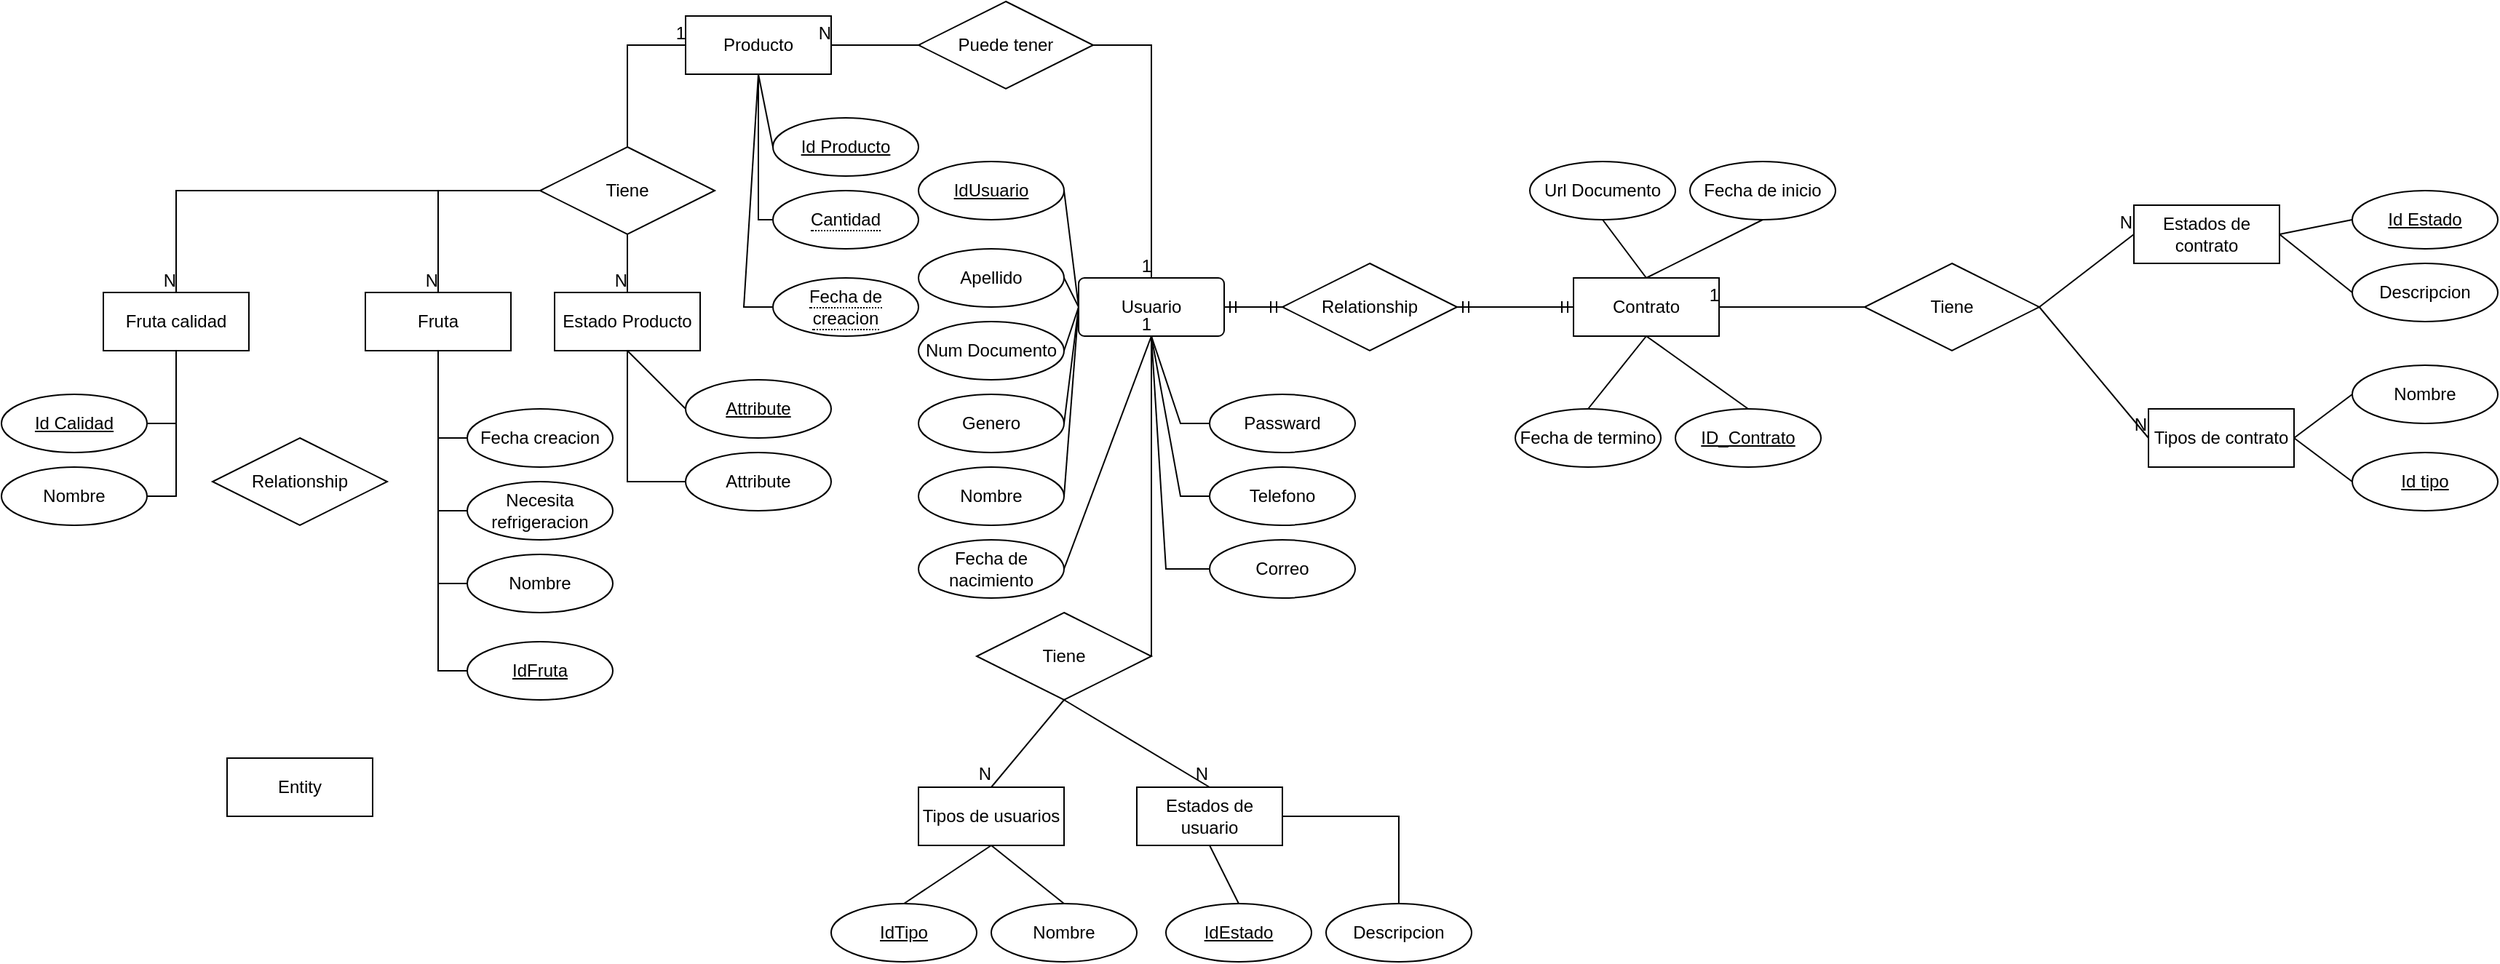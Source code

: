 <mxfile version="15.9.4" type="github">
  <diagram id="R2lEEEUBdFMjLlhIrx00" name="Page-1">
    <mxGraphModel dx="2824" dy="1091" grid="1" gridSize="10" guides="1" tooltips="1" connect="1" arrows="1" fold="1" page="1" pageScale="1" pageWidth="850" pageHeight="1100" math="0" shadow="0" extFonts="Permanent Marker^https://fonts.googleapis.com/css?family=Permanent+Marker">
      <root>
        <mxCell id="0" />
        <mxCell id="1" parent="0" />
        <mxCell id="aYr2zcl_cZT3gbwT4TpR-2" value="Contrato" style="whiteSpace=wrap;html=1;align=center;" vertex="1" parent="1">
          <mxGeometry x="450" y="210" width="100" height="40" as="geometry" />
        </mxCell>
        <mxCell id="aYr2zcl_cZT3gbwT4TpR-3" value="Tiene" style="shape=rhombus;perimeter=rhombusPerimeter;whiteSpace=wrap;html=1;align=center;" vertex="1" parent="1">
          <mxGeometry x="650" y="200" width="120" height="60" as="geometry" />
        </mxCell>
        <mxCell id="aYr2zcl_cZT3gbwT4TpR-4" value="Estados de contrato" style="whiteSpace=wrap;html=1;align=center;" vertex="1" parent="1">
          <mxGeometry x="835" y="160" width="100" height="40" as="geometry" />
        </mxCell>
        <mxCell id="aYr2zcl_cZT3gbwT4TpR-5" value="Tipos de contrato" style="whiteSpace=wrap;html=1;align=center;" vertex="1" parent="1">
          <mxGeometry x="845" y="300" width="100" height="40" as="geometry" />
        </mxCell>
        <mxCell id="aYr2zcl_cZT3gbwT4TpR-14" value="ID_Contrato&lt;br&gt;" style="ellipse;whiteSpace=wrap;html=1;align=center;fontStyle=4;" vertex="1" parent="1">
          <mxGeometry x="520" y="300" width="100" height="40" as="geometry" />
        </mxCell>
        <mxCell id="aYr2zcl_cZT3gbwT4TpR-15" value="Fecha de termino" style="ellipse;whiteSpace=wrap;html=1;align=center;" vertex="1" parent="1">
          <mxGeometry x="410" y="300" width="100" height="40" as="geometry" />
        </mxCell>
        <mxCell id="aYr2zcl_cZT3gbwT4TpR-16" value="Fecha de inicio" style="ellipse;whiteSpace=wrap;html=1;align=center;" vertex="1" parent="1">
          <mxGeometry x="530" y="130" width="100" height="40" as="geometry" />
        </mxCell>
        <mxCell id="aYr2zcl_cZT3gbwT4TpR-17" value="Url Documento" style="ellipse;whiteSpace=wrap;html=1;align=center;" vertex="1" parent="1">
          <mxGeometry x="420" y="130" width="100" height="40" as="geometry" />
        </mxCell>
        <mxCell id="aYr2zcl_cZT3gbwT4TpR-20" value="Descripcion" style="ellipse;whiteSpace=wrap;html=1;align=center;" vertex="1" parent="1">
          <mxGeometry x="985" y="200" width="100" height="40" as="geometry" />
        </mxCell>
        <mxCell id="aYr2zcl_cZT3gbwT4TpR-21" value="Id Estado" style="ellipse;whiteSpace=wrap;html=1;align=center;fontStyle=4;" vertex="1" parent="1">
          <mxGeometry x="985" y="150" width="100" height="40" as="geometry" />
        </mxCell>
        <mxCell id="aYr2zcl_cZT3gbwT4TpR-22" value="Nombre" style="ellipse;whiteSpace=wrap;html=1;align=center;" vertex="1" parent="1">
          <mxGeometry x="985" y="270" width="100" height="40" as="geometry" />
        </mxCell>
        <mxCell id="aYr2zcl_cZT3gbwT4TpR-23" value="Id tipo" style="ellipse;whiteSpace=wrap;html=1;align=center;fontStyle=4;" vertex="1" parent="1">
          <mxGeometry x="985" y="330" width="100" height="40" as="geometry" />
        </mxCell>
        <mxCell id="aYr2zcl_cZT3gbwT4TpR-24" value="" style="endArrow=none;html=1;rounded=0;exitX=0;exitY=0.5;exitDx=0;exitDy=0;entryX=1;entryY=0.5;entryDx=0;entryDy=0;" edge="1" parent="1" source="aYr2zcl_cZT3gbwT4TpR-23" target="aYr2zcl_cZT3gbwT4TpR-5">
          <mxGeometry relative="1" as="geometry">
            <mxPoint x="775" y="420" as="sourcePoint" />
            <mxPoint x="935" y="420" as="targetPoint" />
          </mxGeometry>
        </mxCell>
        <mxCell id="aYr2zcl_cZT3gbwT4TpR-26" value="" style="endArrow=none;html=1;rounded=0;exitX=0;exitY=0.5;exitDx=0;exitDy=0;entryX=1;entryY=0.5;entryDx=0;entryDy=0;" edge="1" parent="1" source="aYr2zcl_cZT3gbwT4TpR-21" target="aYr2zcl_cZT3gbwT4TpR-4">
          <mxGeometry relative="1" as="geometry">
            <mxPoint x="715" y="490" as="sourcePoint" />
            <mxPoint x="875" y="490" as="targetPoint" />
          </mxGeometry>
        </mxCell>
        <mxCell id="aYr2zcl_cZT3gbwT4TpR-29" value="" style="endArrow=none;html=1;rounded=0;entryX=1;entryY=0.5;entryDx=0;entryDy=0;exitX=0;exitY=0.5;exitDx=0;exitDy=0;" edge="1" parent="1" source="aYr2zcl_cZT3gbwT4TpR-3" target="aYr2zcl_cZT3gbwT4TpR-2">
          <mxGeometry relative="1" as="geometry">
            <mxPoint x="520" y="400" as="sourcePoint" />
            <mxPoint x="680" y="400" as="targetPoint" />
          </mxGeometry>
        </mxCell>
        <mxCell id="aYr2zcl_cZT3gbwT4TpR-30" value="1" style="resizable=0;html=1;align=right;verticalAlign=bottom;" connectable="0" vertex="1" parent="aYr2zcl_cZT3gbwT4TpR-29">
          <mxGeometry x="1" relative="1" as="geometry" />
        </mxCell>
        <mxCell id="aYr2zcl_cZT3gbwT4TpR-31" value="" style="endArrow=none;html=1;rounded=0;exitX=1;exitY=0.5;exitDx=0;exitDy=0;entryX=0;entryY=0.5;entryDx=0;entryDy=0;" edge="1" parent="1" source="aYr2zcl_cZT3gbwT4TpR-3" target="aYr2zcl_cZT3gbwT4TpR-4">
          <mxGeometry relative="1" as="geometry">
            <mxPoint x="725" y="119.5" as="sourcePoint" />
            <mxPoint x="885" y="119.5" as="targetPoint" />
          </mxGeometry>
        </mxCell>
        <mxCell id="aYr2zcl_cZT3gbwT4TpR-32" value="N" style="resizable=0;html=1;align=right;verticalAlign=bottom;" connectable="0" vertex="1" parent="aYr2zcl_cZT3gbwT4TpR-31">
          <mxGeometry x="1" relative="1" as="geometry" />
        </mxCell>
        <mxCell id="aYr2zcl_cZT3gbwT4TpR-33" value="" style="endArrow=none;html=1;rounded=0;entryX=0;entryY=0.5;entryDx=0;entryDy=0;exitX=1;exitY=0.5;exitDx=0;exitDy=0;" edge="1" parent="1" source="aYr2zcl_cZT3gbwT4TpR-3" target="aYr2zcl_cZT3gbwT4TpR-5">
          <mxGeometry relative="1" as="geometry">
            <mxPoint x="725" y="120" as="sourcePoint" />
            <mxPoint x="745" y="310" as="targetPoint" />
          </mxGeometry>
        </mxCell>
        <mxCell id="aYr2zcl_cZT3gbwT4TpR-34" value="N" style="resizable=0;html=1;align=right;verticalAlign=bottom;" connectable="0" vertex="1" parent="aYr2zcl_cZT3gbwT4TpR-33">
          <mxGeometry x="1" relative="1" as="geometry" />
        </mxCell>
        <mxCell id="aYr2zcl_cZT3gbwT4TpR-35" value="" style="endArrow=none;html=1;rounded=0;exitX=0;exitY=0.5;exitDx=0;exitDy=0;entryX=1;entryY=0.5;entryDx=0;entryDy=0;" edge="1" parent="1" source="aYr2zcl_cZT3gbwT4TpR-20" target="aYr2zcl_cZT3gbwT4TpR-4">
          <mxGeometry relative="1" as="geometry">
            <mxPoint x="985" y="219.5" as="sourcePoint" />
            <mxPoint x="1145" y="219.5" as="targetPoint" />
          </mxGeometry>
        </mxCell>
        <mxCell id="aYr2zcl_cZT3gbwT4TpR-36" value="" style="endArrow=none;html=1;rounded=0;exitX=1;exitY=0.5;exitDx=0;exitDy=0;entryX=0;entryY=0.5;entryDx=0;entryDy=0;" edge="1" parent="1" source="aYr2zcl_cZT3gbwT4TpR-5" target="aYr2zcl_cZT3gbwT4TpR-22">
          <mxGeometry relative="1" as="geometry">
            <mxPoint x="735" y="510" as="sourcePoint" />
            <mxPoint x="895" y="510" as="targetPoint" />
          </mxGeometry>
        </mxCell>
        <mxCell id="aYr2zcl_cZT3gbwT4TpR-37" value="" style="endArrow=none;html=1;rounded=0;exitX=0.5;exitY=1;exitDx=0;exitDy=0;entryX=0.5;entryY=0;entryDx=0;entryDy=0;" edge="1" parent="1" source="aYr2zcl_cZT3gbwT4TpR-16" target="aYr2zcl_cZT3gbwT4TpR-2">
          <mxGeometry relative="1" as="geometry">
            <mxPoint x="900" y="140" as="sourcePoint" />
            <mxPoint x="810" y="180" as="targetPoint" />
            <Array as="points" />
          </mxGeometry>
        </mxCell>
        <mxCell id="aYr2zcl_cZT3gbwT4TpR-38" value="" style="endArrow=none;html=1;rounded=0;exitX=0.5;exitY=1;exitDx=0;exitDy=0;entryX=0.5;entryY=0;entryDx=0;entryDy=0;" edge="1" parent="1" source="aYr2zcl_cZT3gbwT4TpR-17" target="aYr2zcl_cZT3gbwT4TpR-2">
          <mxGeometry relative="1" as="geometry">
            <mxPoint x="910" y="150" as="sourcePoint" />
            <mxPoint x="820" y="190" as="targetPoint" />
          </mxGeometry>
        </mxCell>
        <mxCell id="aYr2zcl_cZT3gbwT4TpR-39" value="" style="endArrow=none;html=1;rounded=0;exitX=0.5;exitY=0;exitDx=0;exitDy=0;entryX=0.5;entryY=1;entryDx=0;entryDy=0;" edge="1" parent="1" source="aYr2zcl_cZT3gbwT4TpR-15" target="aYr2zcl_cZT3gbwT4TpR-2">
          <mxGeometry relative="1" as="geometry">
            <mxPoint x="920" y="160" as="sourcePoint" />
            <mxPoint x="830" y="200" as="targetPoint" />
          </mxGeometry>
        </mxCell>
        <mxCell id="aYr2zcl_cZT3gbwT4TpR-40" value="" style="endArrow=none;html=1;rounded=0;exitX=0.5;exitY=0;exitDx=0;exitDy=0;entryX=0.5;entryY=1;entryDx=0;entryDy=0;" edge="1" parent="1" source="aYr2zcl_cZT3gbwT4TpR-14" target="aYr2zcl_cZT3gbwT4TpR-2">
          <mxGeometry relative="1" as="geometry">
            <mxPoint x="930" y="170" as="sourcePoint" />
            <mxPoint x="840" y="210" as="targetPoint" />
          </mxGeometry>
        </mxCell>
        <mxCell id="aYr2zcl_cZT3gbwT4TpR-41" value="Relationship" style="shape=rhombus;perimeter=rhombusPerimeter;whiteSpace=wrap;html=1;align=center;" vertex="1" parent="1">
          <mxGeometry x="250" y="200" width="120" height="60" as="geometry" />
        </mxCell>
        <mxCell id="aYr2zcl_cZT3gbwT4TpR-42" value="Usuario" style="rounded=1;arcSize=10;whiteSpace=wrap;html=1;align=center;" vertex="1" parent="1">
          <mxGeometry x="110" y="210" width="100" height="40" as="geometry" />
        </mxCell>
        <mxCell id="aYr2zcl_cZT3gbwT4TpR-43" value="Tiene" style="shape=rhombus;perimeter=rhombusPerimeter;whiteSpace=wrap;html=1;align=center;" vertex="1" parent="1">
          <mxGeometry x="40" y="440" width="120" height="60" as="geometry" />
        </mxCell>
        <mxCell id="aYr2zcl_cZT3gbwT4TpR-44" value="Tipos de usuarios" style="whiteSpace=wrap;html=1;align=center;" vertex="1" parent="1">
          <mxGeometry y="560" width="100" height="40" as="geometry" />
        </mxCell>
        <mxCell id="aYr2zcl_cZT3gbwT4TpR-45" value="Estados de usuario" style="whiteSpace=wrap;html=1;align=center;" vertex="1" parent="1">
          <mxGeometry x="150" y="560" width="100" height="40" as="geometry" />
        </mxCell>
        <mxCell id="aYr2zcl_cZT3gbwT4TpR-46" value="" style="endArrow=none;html=1;rounded=0;entryX=0.5;entryY=1;entryDx=0;entryDy=0;exitX=1;exitY=0.5;exitDx=0;exitDy=0;" edge="1" parent="1" source="aYr2zcl_cZT3gbwT4TpR-43" target="aYr2zcl_cZT3gbwT4TpR-42">
          <mxGeometry relative="1" as="geometry">
            <mxPoint x="100" y="510" as="sourcePoint" />
            <mxPoint x="260" y="510" as="targetPoint" />
          </mxGeometry>
        </mxCell>
        <mxCell id="aYr2zcl_cZT3gbwT4TpR-47" value="1" style="resizable=0;html=1;align=right;verticalAlign=bottom;" connectable="0" vertex="1" parent="aYr2zcl_cZT3gbwT4TpR-46">
          <mxGeometry x="1" relative="1" as="geometry" />
        </mxCell>
        <mxCell id="aYr2zcl_cZT3gbwT4TpR-48" value="" style="endArrow=none;html=1;rounded=0;exitX=0.5;exitY=1;exitDx=0;exitDy=0;entryX=0.5;entryY=0;entryDx=0;entryDy=0;" edge="1" parent="1" source="aYr2zcl_cZT3gbwT4TpR-43" target="aYr2zcl_cZT3gbwT4TpR-44">
          <mxGeometry relative="1" as="geometry">
            <mxPoint x="60" y="500" as="sourcePoint" />
            <mxPoint x="220" y="500" as="targetPoint" />
          </mxGeometry>
        </mxCell>
        <mxCell id="aYr2zcl_cZT3gbwT4TpR-49" value="N" style="resizable=0;html=1;align=right;verticalAlign=bottom;" connectable="0" vertex="1" parent="aYr2zcl_cZT3gbwT4TpR-48">
          <mxGeometry x="1" relative="1" as="geometry" />
        </mxCell>
        <mxCell id="aYr2zcl_cZT3gbwT4TpR-55" value="" style="edgeStyle=entityRelationEdgeStyle;fontSize=12;html=1;endArrow=ERmandOne;startArrow=ERmandOne;rounded=0;entryX=0;entryY=0.5;entryDx=0;entryDy=0;exitX=1;exitY=0.5;exitDx=0;exitDy=0;" edge="1" parent="1" source="aYr2zcl_cZT3gbwT4TpR-41" target="aYr2zcl_cZT3gbwT4TpR-2">
          <mxGeometry width="100" height="100" relative="1" as="geometry">
            <mxPoint x="140" y="670" as="sourcePoint" />
            <mxPoint x="240" y="570" as="targetPoint" />
          </mxGeometry>
        </mxCell>
        <mxCell id="aYr2zcl_cZT3gbwT4TpR-56" value="" style="edgeStyle=entityRelationEdgeStyle;fontSize=12;html=1;endArrow=ERmandOne;startArrow=ERmandOne;rounded=0;entryX=0;entryY=0.5;entryDx=0;entryDy=0;exitX=1;exitY=0.5;exitDx=0;exitDy=0;" edge="1" parent="1" source="aYr2zcl_cZT3gbwT4TpR-42" target="aYr2zcl_cZT3gbwT4TpR-41">
          <mxGeometry width="100" height="100" relative="1" as="geometry">
            <mxPoint x="380" y="240" as="sourcePoint" />
            <mxPoint x="460" y="240" as="targetPoint" />
          </mxGeometry>
        </mxCell>
        <mxCell id="aYr2zcl_cZT3gbwT4TpR-57" value="IdTipo" style="ellipse;whiteSpace=wrap;html=1;align=center;fontStyle=4;" vertex="1" parent="1">
          <mxGeometry x="-60" y="640" width="100" height="40" as="geometry" />
        </mxCell>
        <mxCell id="aYr2zcl_cZT3gbwT4TpR-58" value="Nombre" style="ellipse;whiteSpace=wrap;html=1;align=center;" vertex="1" parent="1">
          <mxGeometry x="50" y="640" width="100" height="40" as="geometry" />
        </mxCell>
        <mxCell id="aYr2zcl_cZT3gbwT4TpR-59" value="IdEstado" style="ellipse;whiteSpace=wrap;html=1;align=center;fontStyle=4;" vertex="1" parent="1">
          <mxGeometry x="170" y="640" width="100" height="40" as="geometry" />
        </mxCell>
        <mxCell id="aYr2zcl_cZT3gbwT4TpR-60" value="Descripcion" style="ellipse;whiteSpace=wrap;html=1;align=center;" vertex="1" parent="1">
          <mxGeometry x="280" y="640" width="100" height="40" as="geometry" />
        </mxCell>
        <mxCell id="aYr2zcl_cZT3gbwT4TpR-61" value="" style="endArrow=none;html=1;rounded=0;exitX=1;exitY=0.5;exitDx=0;exitDy=0;entryX=0.5;entryY=0;entryDx=0;entryDy=0;" edge="1" parent="1" source="aYr2zcl_cZT3gbwT4TpR-45" target="aYr2zcl_cZT3gbwT4TpR-60">
          <mxGeometry relative="1" as="geometry">
            <mxPoint x="100" y="710" as="sourcePoint" />
            <mxPoint x="260" y="710" as="targetPoint" />
            <Array as="points">
              <mxPoint x="330" y="580" />
            </Array>
          </mxGeometry>
        </mxCell>
        <mxCell id="aYr2zcl_cZT3gbwT4TpR-62" value="" style="endArrow=none;html=1;rounded=0;exitX=0.5;exitY=1;exitDx=0;exitDy=0;entryX=0.5;entryY=0;entryDx=0;entryDy=0;" edge="1" parent="1" source="aYr2zcl_cZT3gbwT4TpR-45" target="aYr2zcl_cZT3gbwT4TpR-59">
          <mxGeometry relative="1" as="geometry">
            <mxPoint x="260" y="590" as="sourcePoint" />
            <mxPoint x="310" y="580" as="targetPoint" />
          </mxGeometry>
        </mxCell>
        <mxCell id="aYr2zcl_cZT3gbwT4TpR-63" value="" style="endArrow=none;html=1;rounded=0;exitX=0.5;exitY=1;exitDx=0;exitDy=0;entryX=0.5;entryY=0;entryDx=0;entryDy=0;" edge="1" parent="1" source="aYr2zcl_cZT3gbwT4TpR-44" target="aYr2zcl_cZT3gbwT4TpR-58">
          <mxGeometry relative="1" as="geometry">
            <mxPoint x="270" y="600" as="sourcePoint" />
            <mxPoint x="320" y="590" as="targetPoint" />
            <Array as="points" />
          </mxGeometry>
        </mxCell>
        <mxCell id="aYr2zcl_cZT3gbwT4TpR-64" value="" style="endArrow=none;html=1;rounded=0;exitX=0.5;exitY=1;exitDx=0;exitDy=0;entryX=0.5;entryY=0;entryDx=0;entryDy=0;" edge="1" parent="1" source="aYr2zcl_cZT3gbwT4TpR-44" target="aYr2zcl_cZT3gbwT4TpR-57">
          <mxGeometry relative="1" as="geometry">
            <mxPoint x="280" y="610" as="sourcePoint" />
            <mxPoint x="330" y="600" as="targetPoint" />
          </mxGeometry>
        </mxCell>
        <mxCell id="aYr2zcl_cZT3gbwT4TpR-65" value="IdUsuario" style="ellipse;whiteSpace=wrap;html=1;align=center;fontStyle=4;" vertex="1" parent="1">
          <mxGeometry y="130" width="100" height="40" as="geometry" />
        </mxCell>
        <mxCell id="aYr2zcl_cZT3gbwT4TpR-66" value="Correo" style="ellipse;whiteSpace=wrap;html=1;align=center;" vertex="1" parent="1">
          <mxGeometry x="200" y="390" width="100" height="40" as="geometry" />
        </mxCell>
        <mxCell id="aYr2zcl_cZT3gbwT4TpR-67" value="Genero" style="ellipse;whiteSpace=wrap;html=1;align=center;" vertex="1" parent="1">
          <mxGeometry y="290" width="100" height="40" as="geometry" />
        </mxCell>
        <mxCell id="aYr2zcl_cZT3gbwT4TpR-68" value="Fecha de nacimiento" style="ellipse;whiteSpace=wrap;html=1;align=center;direction=west;" vertex="1" parent="1">
          <mxGeometry y="390" width="100" height="40" as="geometry" />
        </mxCell>
        <mxCell id="aYr2zcl_cZT3gbwT4TpR-69" value="Apellido" style="ellipse;whiteSpace=wrap;html=1;align=center;" vertex="1" parent="1">
          <mxGeometry y="190" width="100" height="40" as="geometry" />
        </mxCell>
        <mxCell id="aYr2zcl_cZT3gbwT4TpR-70" value="Nombre" style="ellipse;whiteSpace=wrap;html=1;align=center;" vertex="1" parent="1">
          <mxGeometry y="340" width="100" height="40" as="geometry" />
        </mxCell>
        <mxCell id="aYr2zcl_cZT3gbwT4TpR-71" value="Num Documento" style="ellipse;whiteSpace=wrap;html=1;align=center;" vertex="1" parent="1">
          <mxGeometry y="240" width="100" height="40" as="geometry" />
        </mxCell>
        <mxCell id="aYr2zcl_cZT3gbwT4TpR-72" value="Telefono" style="ellipse;whiteSpace=wrap;html=1;align=center;" vertex="1" parent="1">
          <mxGeometry x="200" y="340" width="100" height="40" as="geometry" />
        </mxCell>
        <mxCell id="aYr2zcl_cZT3gbwT4TpR-73" value="Passward" style="ellipse;whiteSpace=wrap;html=1;align=center;" vertex="1" parent="1">
          <mxGeometry x="200" y="290" width="100" height="40" as="geometry" />
        </mxCell>
        <mxCell id="aYr2zcl_cZT3gbwT4TpR-74" value="" style="endArrow=none;html=1;rounded=0;exitX=1;exitY=0.5;exitDx=0;exitDy=0;entryX=0;entryY=0.5;entryDx=0;entryDy=0;" edge="1" parent="1" source="aYr2zcl_cZT3gbwT4TpR-69" target="aYr2zcl_cZT3gbwT4TpR-42">
          <mxGeometry relative="1" as="geometry">
            <mxPoint x="90" y="460" as="sourcePoint" />
            <mxPoint x="140" y="500" as="targetPoint" />
          </mxGeometry>
        </mxCell>
        <mxCell id="aYr2zcl_cZT3gbwT4TpR-75" value="" style="endArrow=none;html=1;rounded=0;exitX=1;exitY=0.5;exitDx=0;exitDy=0;entryX=0;entryY=0.5;entryDx=0;entryDy=0;" edge="1" parent="1" source="aYr2zcl_cZT3gbwT4TpR-71" target="aYr2zcl_cZT3gbwT4TpR-42">
          <mxGeometry relative="1" as="geometry">
            <mxPoint x="100" y="470" as="sourcePoint" />
            <mxPoint x="150" y="510" as="targetPoint" />
          </mxGeometry>
        </mxCell>
        <mxCell id="aYr2zcl_cZT3gbwT4TpR-76" value="" style="endArrow=none;html=1;rounded=0;exitX=1;exitY=0.5;exitDx=0;exitDy=0;entryX=0;entryY=0.5;entryDx=0;entryDy=0;" edge="1" parent="1" source="aYr2zcl_cZT3gbwT4TpR-65" target="aYr2zcl_cZT3gbwT4TpR-42">
          <mxGeometry relative="1" as="geometry">
            <mxPoint x="100" y="220" as="sourcePoint" />
            <mxPoint x="120" y="240" as="targetPoint" />
          </mxGeometry>
        </mxCell>
        <mxCell id="aYr2zcl_cZT3gbwT4TpR-77" value="" style="endArrow=none;html=1;rounded=0;entryX=0;entryY=0.5;entryDx=0;entryDy=0;exitX=1;exitY=0.5;exitDx=0;exitDy=0;" edge="1" parent="1" source="aYr2zcl_cZT3gbwT4TpR-67" target="aYr2zcl_cZT3gbwT4TpR-42">
          <mxGeometry relative="1" as="geometry">
            <mxPoint x="100" y="280" as="sourcePoint" />
            <mxPoint x="120" y="240" as="targetPoint" />
          </mxGeometry>
        </mxCell>
        <mxCell id="aYr2zcl_cZT3gbwT4TpR-78" value="" style="endArrow=none;html=1;rounded=0;exitX=1;exitY=0.5;exitDx=0;exitDy=0;entryX=0;entryY=0.5;entryDx=0;entryDy=0;" edge="1" parent="1" source="aYr2zcl_cZT3gbwT4TpR-70" target="aYr2zcl_cZT3gbwT4TpR-42">
          <mxGeometry relative="1" as="geometry">
            <mxPoint x="100" y="160" as="sourcePoint" />
            <mxPoint x="170" y="180" as="targetPoint" />
          </mxGeometry>
        </mxCell>
        <mxCell id="aYr2zcl_cZT3gbwT4TpR-79" value="" style="endArrow=none;html=1;rounded=0;exitX=0.5;exitY=1;exitDx=0;exitDy=0;entryX=0;entryY=0.5;entryDx=0;entryDy=0;" edge="1" parent="1" source="aYr2zcl_cZT3gbwT4TpR-42" target="aYr2zcl_cZT3gbwT4TpR-73">
          <mxGeometry relative="1" as="geometry">
            <mxPoint x="100" y="160" as="sourcePoint" />
            <mxPoint x="150" y="140" as="targetPoint" />
            <Array as="points">
              <mxPoint x="180" y="310" />
            </Array>
          </mxGeometry>
        </mxCell>
        <mxCell id="aYr2zcl_cZT3gbwT4TpR-83" value="" style="endArrow=none;html=1;rounded=0;exitX=0.5;exitY=1;exitDx=0;exitDy=0;entryX=0;entryY=0.5;entryDx=0;entryDy=0;" edge="1" parent="1" source="aYr2zcl_cZT3gbwT4TpR-42" target="aYr2zcl_cZT3gbwT4TpR-68">
          <mxGeometry relative="1" as="geometry">
            <mxPoint x="120" y="240" as="sourcePoint" />
            <mxPoint x="124.645" y="164.142" as="targetPoint" />
          </mxGeometry>
        </mxCell>
        <mxCell id="aYr2zcl_cZT3gbwT4TpR-84" value="" style="endArrow=none;html=1;rounded=0;exitX=0.5;exitY=1;exitDx=0;exitDy=0;entryX=0;entryY=0.5;entryDx=0;entryDy=0;" edge="1" parent="1" source="aYr2zcl_cZT3gbwT4TpR-42" target="aYr2zcl_cZT3gbwT4TpR-66">
          <mxGeometry relative="1" as="geometry">
            <mxPoint x="170" y="260" as="sourcePoint" />
            <mxPoint x="260" y="370" as="targetPoint" />
            <Array as="points">
              <mxPoint x="170" y="410" />
            </Array>
          </mxGeometry>
        </mxCell>
        <mxCell id="aYr2zcl_cZT3gbwT4TpR-85" value="" style="endArrow=none;html=1;rounded=0;exitX=0.5;exitY=1;exitDx=0;exitDy=0;entryX=0;entryY=0.5;entryDx=0;entryDy=0;" edge="1" parent="1" source="aYr2zcl_cZT3gbwT4TpR-42" target="aYr2zcl_cZT3gbwT4TpR-72">
          <mxGeometry relative="1" as="geometry">
            <mxPoint x="170" y="260" as="sourcePoint" />
            <mxPoint x="260" y="350" as="targetPoint" />
            <Array as="points">
              <mxPoint x="180" y="360" />
            </Array>
          </mxGeometry>
        </mxCell>
        <mxCell id="aYr2zcl_cZT3gbwT4TpR-86" value="" style="endArrow=none;html=1;rounded=0;exitX=0.5;exitY=1;exitDx=0;exitDy=0;entryX=0.5;entryY=0;entryDx=0;entryDy=0;" edge="1" parent="1" source="aYr2zcl_cZT3gbwT4TpR-43" target="aYr2zcl_cZT3gbwT4TpR-45">
          <mxGeometry relative="1" as="geometry">
            <mxPoint x="100.0" y="310" as="sourcePoint" />
            <mxPoint x="60.0" y="570.0" as="targetPoint" />
          </mxGeometry>
        </mxCell>
        <mxCell id="aYr2zcl_cZT3gbwT4TpR-87" value="N" style="resizable=0;html=1;align=right;verticalAlign=bottom;" connectable="0" vertex="1" parent="aYr2zcl_cZT3gbwT4TpR-86">
          <mxGeometry x="1" relative="1" as="geometry" />
        </mxCell>
        <mxCell id="aYr2zcl_cZT3gbwT4TpR-90" value="Puede tener" style="shape=rhombus;perimeter=rhombusPerimeter;whiteSpace=wrap;html=1;align=center;" vertex="1" parent="1">
          <mxGeometry y="20" width="120" height="60" as="geometry" />
        </mxCell>
        <mxCell id="aYr2zcl_cZT3gbwT4TpR-91" value="Producto" style="whiteSpace=wrap;html=1;align=center;" vertex="1" parent="1">
          <mxGeometry x="-160" y="30" width="100" height="40" as="geometry" />
        </mxCell>
        <mxCell id="aYr2zcl_cZT3gbwT4TpR-92" value="" style="endArrow=none;html=1;rounded=0;entryX=0.5;entryY=0;entryDx=0;entryDy=0;exitX=1;exitY=0.5;exitDx=0;exitDy=0;" edge="1" parent="1" source="aYr2zcl_cZT3gbwT4TpR-90" target="aYr2zcl_cZT3gbwT4TpR-42">
          <mxGeometry relative="1" as="geometry">
            <mxPoint x="130" y="120" as="sourcePoint" />
            <mxPoint x="410" y="110" as="targetPoint" />
            <Array as="points">
              <mxPoint x="160" y="50" />
            </Array>
          </mxGeometry>
        </mxCell>
        <mxCell id="aYr2zcl_cZT3gbwT4TpR-93" value="1" style="resizable=0;html=1;align=right;verticalAlign=bottom;" connectable="0" vertex="1" parent="aYr2zcl_cZT3gbwT4TpR-92">
          <mxGeometry x="1" relative="1" as="geometry" />
        </mxCell>
        <mxCell id="aYr2zcl_cZT3gbwT4TpR-94" value="" style="endArrow=none;html=1;rounded=0;exitX=0;exitY=0.5;exitDx=0;exitDy=0;entryX=1;entryY=0.5;entryDx=0;entryDy=0;" edge="1" parent="1" source="aYr2zcl_cZT3gbwT4TpR-90" target="aYr2zcl_cZT3gbwT4TpR-91">
          <mxGeometry relative="1" as="geometry">
            <mxPoint x="-270" y="260" as="sourcePoint" />
            <mxPoint x="-110" y="260" as="targetPoint" />
          </mxGeometry>
        </mxCell>
        <mxCell id="aYr2zcl_cZT3gbwT4TpR-95" value="N" style="resizable=0;html=1;align=right;verticalAlign=bottom;" connectable="0" vertex="1" parent="aYr2zcl_cZT3gbwT4TpR-94">
          <mxGeometry x="1" relative="1" as="geometry" />
        </mxCell>
        <mxCell id="aYr2zcl_cZT3gbwT4TpR-96" value="&lt;span style=&quot;border-bottom: 1px dotted&quot;&gt;Fecha de creacion&lt;br&gt;&lt;/span&gt;" style="ellipse;whiteSpace=wrap;html=1;align=center;" vertex="1" parent="1">
          <mxGeometry x="-100" y="210" width="100" height="40" as="geometry" />
        </mxCell>
        <mxCell id="aYr2zcl_cZT3gbwT4TpR-97" value="Id Producto" style="ellipse;whiteSpace=wrap;html=1;align=center;fontStyle=4;" vertex="1" parent="1">
          <mxGeometry x="-100" y="100" width="100" height="40" as="geometry" />
        </mxCell>
        <mxCell id="aYr2zcl_cZT3gbwT4TpR-98" value="&lt;span style=&quot;border-bottom: 1px dotted&quot;&gt;Cantidad&lt;/span&gt;" style="ellipse;whiteSpace=wrap;html=1;align=center;" vertex="1" parent="1">
          <mxGeometry x="-100" y="150" width="100" height="40" as="geometry" />
        </mxCell>
        <mxCell id="aYr2zcl_cZT3gbwT4TpR-99" value="" style="endArrow=none;html=1;rounded=0;exitX=0;exitY=0.5;exitDx=0;exitDy=0;entryX=0.5;entryY=1;entryDx=0;entryDy=0;" edge="1" parent="1" source="aYr2zcl_cZT3gbwT4TpR-97" target="aYr2zcl_cZT3gbwT4TpR-91">
          <mxGeometry relative="1" as="geometry">
            <mxPoint x="260" y="180" as="sourcePoint" />
            <mxPoint x="420" y="180" as="targetPoint" />
            <Array as="points" />
          </mxGeometry>
        </mxCell>
        <mxCell id="aYr2zcl_cZT3gbwT4TpR-100" value="" style="endArrow=none;html=1;rounded=0;entryX=0;entryY=0.5;entryDx=0;entryDy=0;exitX=0.5;exitY=1;exitDx=0;exitDy=0;" edge="1" parent="1" source="aYr2zcl_cZT3gbwT4TpR-91" target="aYr2zcl_cZT3gbwT4TpR-98">
          <mxGeometry relative="1" as="geometry">
            <mxPoint x="-440" y="219.29" as="sourcePoint" />
            <mxPoint x="-280" y="219.29" as="targetPoint" />
            <Array as="points">
              <mxPoint x="-110" y="170" />
            </Array>
          </mxGeometry>
        </mxCell>
        <mxCell id="aYr2zcl_cZT3gbwT4TpR-101" value="" style="endArrow=none;html=1;rounded=0;entryX=0;entryY=0.5;entryDx=0;entryDy=0;exitX=0.5;exitY=1;exitDx=0;exitDy=0;" edge="1" parent="1" source="aYr2zcl_cZT3gbwT4TpR-91" target="aYr2zcl_cZT3gbwT4TpR-96">
          <mxGeometry relative="1" as="geometry">
            <mxPoint x="-350" y="180" as="sourcePoint" />
            <mxPoint x="-190" y="180" as="targetPoint" />
            <Array as="points">
              <mxPoint x="-120" y="230" />
            </Array>
          </mxGeometry>
        </mxCell>
        <mxCell id="aYr2zcl_cZT3gbwT4TpR-102" value="Tiene" style="shape=rhombus;perimeter=rhombusPerimeter;whiteSpace=wrap;html=1;align=center;" vertex="1" parent="1">
          <mxGeometry x="-260" y="120" width="120" height="60" as="geometry" />
        </mxCell>
        <mxCell id="aYr2zcl_cZT3gbwT4TpR-103" value="Estado Producto" style="whiteSpace=wrap;html=1;align=center;" vertex="1" parent="1">
          <mxGeometry x="-250" y="220" width="100" height="40" as="geometry" />
        </mxCell>
        <mxCell id="aYr2zcl_cZT3gbwT4TpR-104" value="" style="endArrow=none;html=1;rounded=0;entryX=0;entryY=0.5;entryDx=0;entryDy=0;exitX=0.5;exitY=0;exitDx=0;exitDy=0;" edge="1" parent="1" source="aYr2zcl_cZT3gbwT4TpR-102" target="aYr2zcl_cZT3gbwT4TpR-91">
          <mxGeometry relative="1" as="geometry">
            <mxPoint x="-430" y="320" as="sourcePoint" />
            <mxPoint x="-270" y="320" as="targetPoint" />
            <Array as="points">
              <mxPoint x="-200" y="50" />
            </Array>
          </mxGeometry>
        </mxCell>
        <mxCell id="aYr2zcl_cZT3gbwT4TpR-105" value="1" style="resizable=0;html=1;align=right;verticalAlign=bottom;" connectable="0" vertex="1" parent="aYr2zcl_cZT3gbwT4TpR-104">
          <mxGeometry x="1" relative="1" as="geometry" />
        </mxCell>
        <mxCell id="aYr2zcl_cZT3gbwT4TpR-106" value="" style="endArrow=none;html=1;rounded=0;exitX=0.5;exitY=1;exitDx=0;exitDy=0;entryX=0.5;entryY=0;entryDx=0;entryDy=0;" edge="1" parent="1" source="aYr2zcl_cZT3gbwT4TpR-102" target="aYr2zcl_cZT3gbwT4TpR-103">
          <mxGeometry relative="1" as="geometry">
            <mxPoint x="-320" y="320" as="sourcePoint" />
            <mxPoint x="-160" y="320" as="targetPoint" />
          </mxGeometry>
        </mxCell>
        <mxCell id="aYr2zcl_cZT3gbwT4TpR-107" value="N" style="resizable=0;html=1;align=right;verticalAlign=bottom;" connectable="0" vertex="1" parent="aYr2zcl_cZT3gbwT4TpR-106">
          <mxGeometry x="1" relative="1" as="geometry" />
        </mxCell>
        <mxCell id="aYr2zcl_cZT3gbwT4TpR-108" value="Attribute" style="ellipse;whiteSpace=wrap;html=1;align=center;fontStyle=4;" vertex="1" parent="1">
          <mxGeometry x="-160" y="280" width="100" height="40" as="geometry" />
        </mxCell>
        <mxCell id="aYr2zcl_cZT3gbwT4TpR-109" value="Attribute" style="ellipse;whiteSpace=wrap;html=1;align=center;" vertex="1" parent="1">
          <mxGeometry x="-160" y="330" width="100" height="40" as="geometry" />
        </mxCell>
        <mxCell id="aYr2zcl_cZT3gbwT4TpR-111" value="" style="endArrow=none;html=1;rounded=0;entryX=0.5;entryY=1;entryDx=0;entryDy=0;exitX=0;exitY=0.5;exitDx=0;exitDy=0;" edge="1" parent="1" source="aYr2zcl_cZT3gbwT4TpR-108" target="aYr2zcl_cZT3gbwT4TpR-103">
          <mxGeometry relative="1" as="geometry">
            <mxPoint x="-430" y="310" as="sourcePoint" />
            <mxPoint x="-270" y="310" as="targetPoint" />
          </mxGeometry>
        </mxCell>
        <mxCell id="aYr2zcl_cZT3gbwT4TpR-112" value="" style="endArrow=none;html=1;rounded=0;exitX=0;exitY=0.5;exitDx=0;exitDy=0;entryX=0.5;entryY=1;entryDx=0;entryDy=0;" edge="1" parent="1" source="aYr2zcl_cZT3gbwT4TpR-109" target="aYr2zcl_cZT3gbwT4TpR-103">
          <mxGeometry relative="1" as="geometry">
            <mxPoint x="-140" y="340" as="sourcePoint" />
            <mxPoint x="-260" y="340" as="targetPoint" />
            <Array as="points">
              <mxPoint x="-200" y="350" />
            </Array>
          </mxGeometry>
        </mxCell>
        <mxCell id="aYr2zcl_cZT3gbwT4TpR-113" value="Fruta" style="whiteSpace=wrap;html=1;align=center;" vertex="1" parent="1">
          <mxGeometry x="-380" y="220" width="100" height="40" as="geometry" />
        </mxCell>
        <mxCell id="aYr2zcl_cZT3gbwT4TpR-114" value="" style="endArrow=none;html=1;rounded=0;exitX=0;exitY=0.5;exitDx=0;exitDy=0;entryX=0.5;entryY=0;entryDx=0;entryDy=0;" edge="1" parent="1" source="aYr2zcl_cZT3gbwT4TpR-102" target="aYr2zcl_cZT3gbwT4TpR-113">
          <mxGeometry relative="1" as="geometry">
            <mxPoint x="-400" y="320" as="sourcePoint" />
            <mxPoint x="-240" y="320" as="targetPoint" />
            <Array as="points">
              <mxPoint x="-330" y="150" />
            </Array>
          </mxGeometry>
        </mxCell>
        <mxCell id="aYr2zcl_cZT3gbwT4TpR-115" value="N" style="resizable=0;html=1;align=right;verticalAlign=bottom;" connectable="0" vertex="1" parent="aYr2zcl_cZT3gbwT4TpR-114">
          <mxGeometry x="1" relative="1" as="geometry" />
        </mxCell>
        <mxCell id="aYr2zcl_cZT3gbwT4TpR-116" value="IdFruta" style="ellipse;whiteSpace=wrap;html=1;align=center;fontStyle=4;" vertex="1" parent="1">
          <mxGeometry x="-310" y="460" width="100" height="40" as="geometry" />
        </mxCell>
        <mxCell id="aYr2zcl_cZT3gbwT4TpR-117" value="Nombre" style="ellipse;whiteSpace=wrap;html=1;align=center;" vertex="1" parent="1">
          <mxGeometry x="-310" y="400" width="100" height="40" as="geometry" />
        </mxCell>
        <mxCell id="aYr2zcl_cZT3gbwT4TpR-118" value="Fecha creacion" style="ellipse;whiteSpace=wrap;html=1;align=center;" vertex="1" parent="1">
          <mxGeometry x="-310" y="300" width="100" height="40" as="geometry" />
        </mxCell>
        <mxCell id="aYr2zcl_cZT3gbwT4TpR-119" value="Necesita refrigeracion" style="ellipse;whiteSpace=wrap;html=1;align=center;" vertex="1" parent="1">
          <mxGeometry x="-310" y="350" width="100" height="40" as="geometry" />
        </mxCell>
        <mxCell id="aYr2zcl_cZT3gbwT4TpR-121" value="" style="endArrow=none;html=1;rounded=0;exitX=0.5;exitY=1;exitDx=0;exitDy=0;entryX=0;entryY=0.5;entryDx=0;entryDy=0;" edge="1" parent="1" source="aYr2zcl_cZT3gbwT4TpR-113" target="aYr2zcl_cZT3gbwT4TpR-116">
          <mxGeometry relative="1" as="geometry">
            <mxPoint x="-350" y="549" as="sourcePoint" />
            <mxPoint x="-190" y="549" as="targetPoint" />
            <Array as="points">
              <mxPoint x="-330" y="480" />
            </Array>
          </mxGeometry>
        </mxCell>
        <mxCell id="aYr2zcl_cZT3gbwT4TpR-122" value="" style="endArrow=none;html=1;rounded=0;exitX=0.5;exitY=1;exitDx=0;exitDy=0;entryX=0;entryY=0.5;entryDx=0;entryDy=0;" edge="1" parent="1" source="aYr2zcl_cZT3gbwT4TpR-113" target="aYr2zcl_cZT3gbwT4TpR-117">
          <mxGeometry relative="1" as="geometry">
            <mxPoint x="-340" y="559" as="sourcePoint" />
            <mxPoint x="-180" y="559" as="targetPoint" />
            <Array as="points">
              <mxPoint x="-330" y="420" />
            </Array>
          </mxGeometry>
        </mxCell>
        <mxCell id="aYr2zcl_cZT3gbwT4TpR-123" value="" style="endArrow=none;html=1;rounded=0;exitX=0.5;exitY=1;exitDx=0;exitDy=0;entryX=0;entryY=0.5;entryDx=0;entryDy=0;" edge="1" parent="1" source="aYr2zcl_cZT3gbwT4TpR-113" target="aYr2zcl_cZT3gbwT4TpR-118">
          <mxGeometry relative="1" as="geometry">
            <mxPoint x="-340" y="430" as="sourcePoint" />
            <mxPoint x="-180" y="430" as="targetPoint" />
            <Array as="points">
              <mxPoint x="-330" y="320" />
            </Array>
          </mxGeometry>
        </mxCell>
        <mxCell id="aYr2zcl_cZT3gbwT4TpR-124" value="" style="endArrow=none;html=1;rounded=0;exitX=0.5;exitY=1;exitDx=0;exitDy=0;entryX=0;entryY=0.5;entryDx=0;entryDy=0;" edge="1" parent="1" source="aYr2zcl_cZT3gbwT4TpR-113" target="aYr2zcl_cZT3gbwT4TpR-119">
          <mxGeometry relative="1" as="geometry">
            <mxPoint x="-320" y="579" as="sourcePoint" />
            <mxPoint x="-330" y="490" as="targetPoint" />
            <Array as="points">
              <mxPoint x="-330" y="370" />
            </Array>
          </mxGeometry>
        </mxCell>
        <mxCell id="aYr2zcl_cZT3gbwT4TpR-126" value="Fruta calidad" style="whiteSpace=wrap;html=1;align=center;" vertex="1" parent="1">
          <mxGeometry x="-560" y="220" width="100" height="40" as="geometry" />
        </mxCell>
        <mxCell id="aYr2zcl_cZT3gbwT4TpR-127" value="" style="endArrow=none;html=1;rounded=0;exitX=0;exitY=0.5;exitDx=0;exitDy=0;entryX=0.5;entryY=0;entryDx=0;entryDy=0;" edge="1" parent="1" source="aYr2zcl_cZT3gbwT4TpR-102" target="aYr2zcl_cZT3gbwT4TpR-126">
          <mxGeometry relative="1" as="geometry">
            <mxPoint x="-530" y="80" as="sourcePoint" />
            <mxPoint x="-590" y="150" as="targetPoint" />
            <Array as="points">
              <mxPoint x="-510" y="150" />
            </Array>
          </mxGeometry>
        </mxCell>
        <mxCell id="aYr2zcl_cZT3gbwT4TpR-128" value="N" style="resizable=0;html=1;align=right;verticalAlign=bottom;" connectable="0" vertex="1" parent="aYr2zcl_cZT3gbwT4TpR-127">
          <mxGeometry x="1" relative="1" as="geometry" />
        </mxCell>
        <mxCell id="aYr2zcl_cZT3gbwT4TpR-129" value="Nombre" style="ellipse;whiteSpace=wrap;html=1;align=center;" vertex="1" parent="1">
          <mxGeometry x="-630" y="340" width="100" height="40" as="geometry" />
        </mxCell>
        <mxCell id="aYr2zcl_cZT3gbwT4TpR-130" value="Id Calidad" style="ellipse;whiteSpace=wrap;html=1;align=center;fontStyle=4;" vertex="1" parent="1">
          <mxGeometry x="-630" y="290" width="100" height="40" as="geometry" />
        </mxCell>
        <mxCell id="aYr2zcl_cZT3gbwT4TpR-131" value="" style="endArrow=none;html=1;rounded=0;exitX=0.5;exitY=1;exitDx=0;exitDy=0;entryX=1;entryY=0.5;entryDx=0;entryDy=0;" edge="1" parent="1" source="aYr2zcl_cZT3gbwT4TpR-126" target="aYr2zcl_cZT3gbwT4TpR-130">
          <mxGeometry relative="1" as="geometry">
            <mxPoint x="-510" y="420" as="sourcePoint" />
            <mxPoint x="-510" y="340" as="targetPoint" />
            <Array as="points">
              <mxPoint x="-510" y="310" />
            </Array>
          </mxGeometry>
        </mxCell>
        <mxCell id="aYr2zcl_cZT3gbwT4TpR-132" value="" style="endArrow=none;html=1;rounded=0;exitX=0.5;exitY=1;exitDx=0;exitDy=0;entryX=1;entryY=0.5;entryDx=0;entryDy=0;" edge="1" parent="1" source="aYr2zcl_cZT3gbwT4TpR-126" target="aYr2zcl_cZT3gbwT4TpR-129">
          <mxGeometry relative="1" as="geometry">
            <mxPoint x="-490" y="510.0" as="sourcePoint" />
            <mxPoint x="-330" y="510.0" as="targetPoint" />
            <Array as="points">
              <mxPoint x="-510" y="360" />
            </Array>
          </mxGeometry>
        </mxCell>
        <mxCell id="aYr2zcl_cZT3gbwT4TpR-133" value="Entity" style="whiteSpace=wrap;html=1;align=center;" vertex="1" parent="1">
          <mxGeometry x="-475" y="540" width="100" height="40" as="geometry" />
        </mxCell>
        <mxCell id="aYr2zcl_cZT3gbwT4TpR-134" value="Relationship" style="shape=rhombus;perimeter=rhombusPerimeter;whiteSpace=wrap;html=1;align=center;" vertex="1" parent="1">
          <mxGeometry x="-485" y="320" width="120" height="60" as="geometry" />
        </mxCell>
      </root>
    </mxGraphModel>
  </diagram>
</mxfile>
